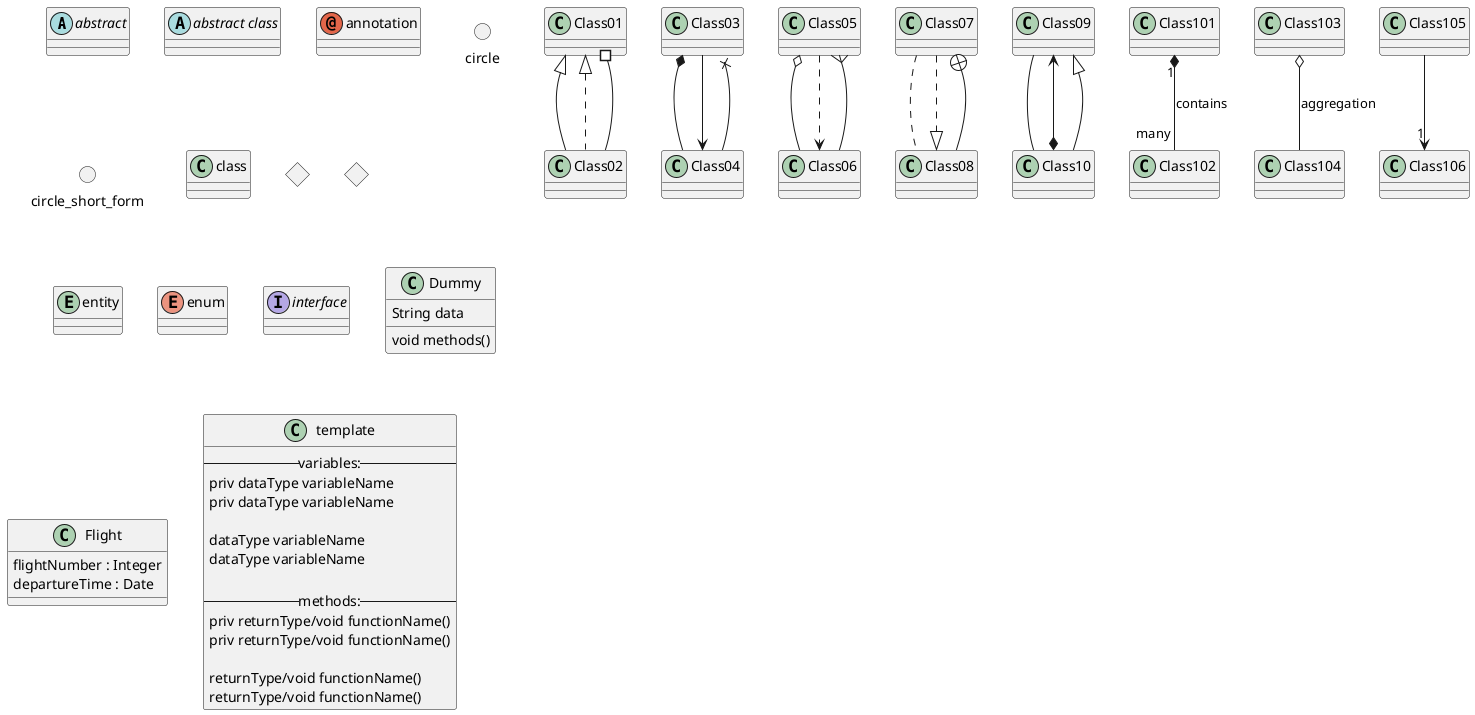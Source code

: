 @startuml {modul}
abstract        abstract
abstract class  "abstract class"
annotation      annotation
circle          circle
()              circle_short_form
class           class
diamond         diamond
<>              diamond_short_form
entity          entity
enum            enum
interface       interface

Class01 <|-- Class02
Class03 *-- Class04
Class05 o-- Class06
Class07 .. Class08
Class09 -- Class10

Class01 <|.. Class02
Class03 --> Class04
Class05 ..> Class06
Class07 ..|> Class08
Class09 <--* Class10

Class01 #-- Class02
Class03 x-- Class04
Class05 }-- Class06
Class07 +-- Class08
Class09 ^-- Class10

Class101 "1" *-- "many" Class102 : contains
Class103 o-- Class104 : aggregation
Class105 --> "1" Class106

class Dummy {
  String data
  void methods()
}

class Flight {
   flightNumber : Integer
   departureTime : Date

}

class template {
  --variables:--
  priv dataType variableName
  priv dataType variableName

  dataType variableName
  dataType variableName

  --methods:--
  priv returnType/void functionName()
  priv returnType/void functionName()

  returnType/void functionName()
  returnType/void functionName()
}

@enduml